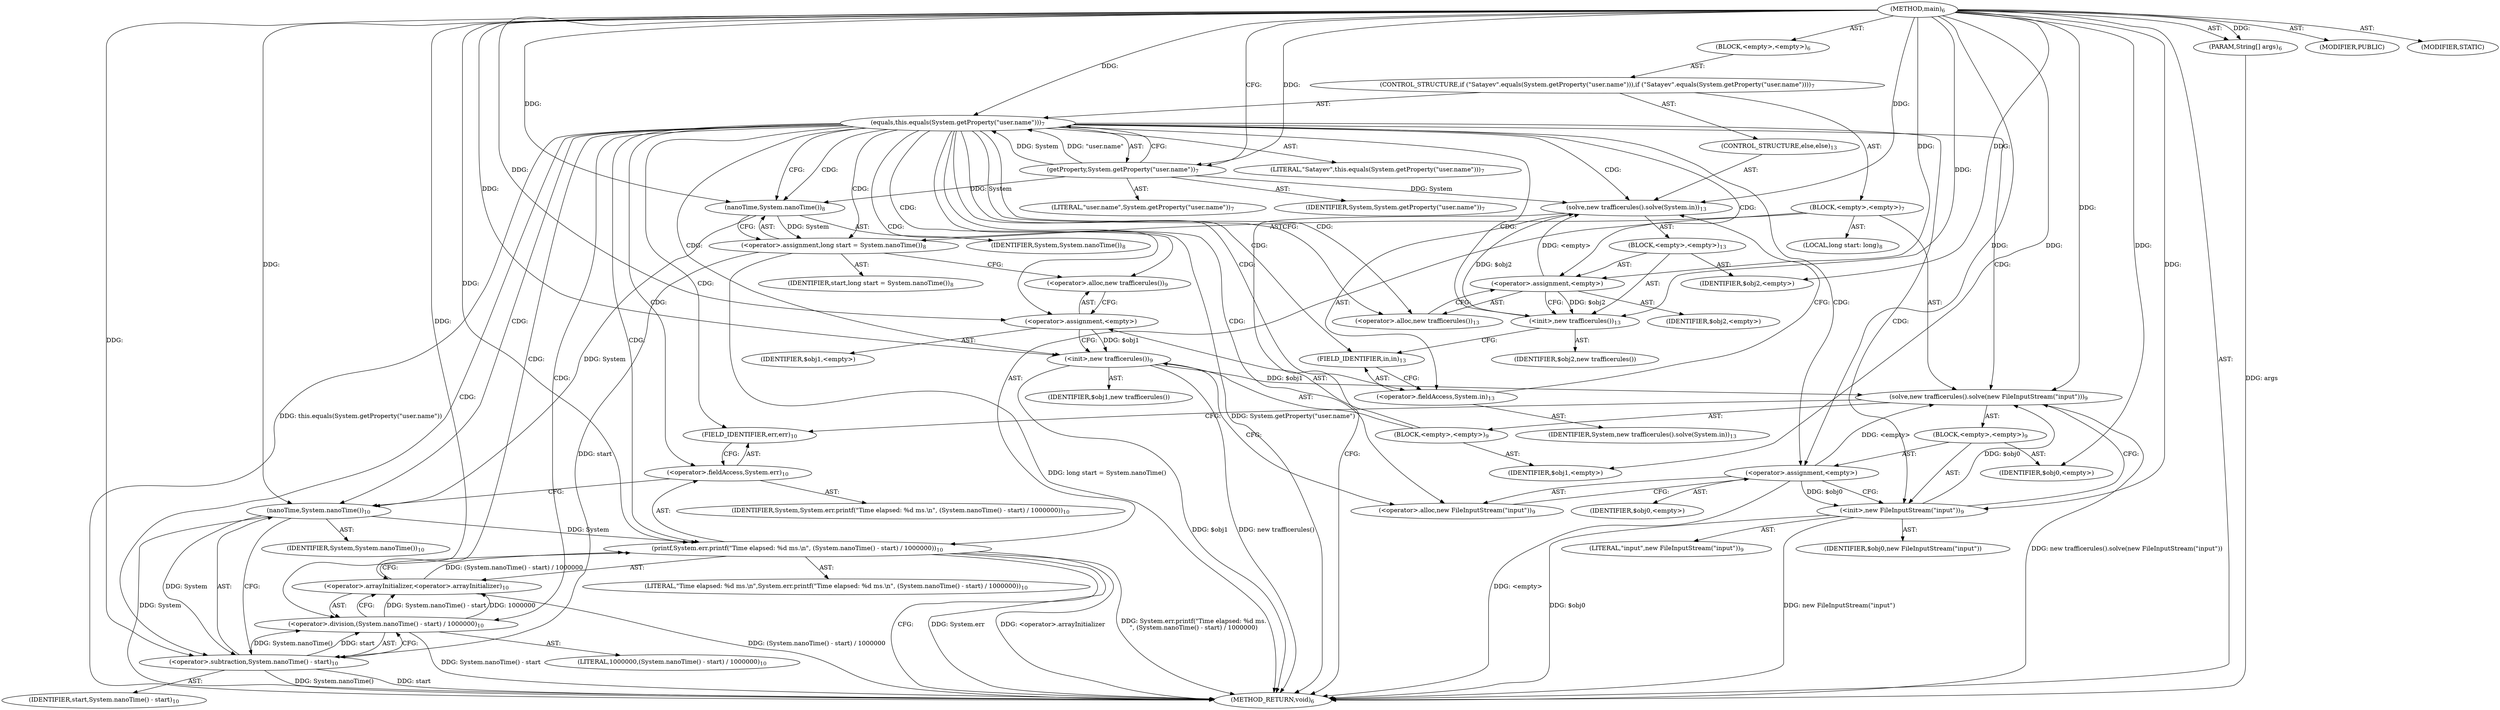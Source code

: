 digraph "main" {  
"20" [label = <(METHOD,main)<SUB>6</SUB>> ]
"21" [label = <(PARAM,String[] args)<SUB>6</SUB>> ]
"22" [label = <(BLOCK,&lt;empty&gt;,&lt;empty&gt;)<SUB>6</SUB>> ]
"23" [label = <(CONTROL_STRUCTURE,if (&quot;Satayev&quot;.equals(System.getProperty(&quot;user.name&quot;))),if (&quot;Satayev&quot;.equals(System.getProperty(&quot;user.name&quot;))))<SUB>7</SUB>> ]
"24" [label = <(equals,this.equals(System.getProperty(&quot;user.name&quot;)))<SUB>7</SUB>> ]
"25" [label = <(LITERAL,&quot;Satayev&quot;,this.equals(System.getProperty(&quot;user.name&quot;)))<SUB>7</SUB>> ]
"26" [label = <(getProperty,System.getProperty(&quot;user.name&quot;))<SUB>7</SUB>> ]
"27" [label = <(IDENTIFIER,System,System.getProperty(&quot;user.name&quot;))<SUB>7</SUB>> ]
"28" [label = <(LITERAL,&quot;user.name&quot;,System.getProperty(&quot;user.name&quot;))<SUB>7</SUB>> ]
"29" [label = <(BLOCK,&lt;empty&gt;,&lt;empty&gt;)<SUB>7</SUB>> ]
"30" [label = <(LOCAL,long start: long)<SUB>8</SUB>> ]
"31" [label = <(&lt;operator&gt;.assignment,long start = System.nanoTime())<SUB>8</SUB>> ]
"32" [label = <(IDENTIFIER,start,long start = System.nanoTime())<SUB>8</SUB>> ]
"33" [label = <(nanoTime,System.nanoTime())<SUB>8</SUB>> ]
"34" [label = <(IDENTIFIER,System,System.nanoTime())<SUB>8</SUB>> ]
"35" [label = <(solve,new trafficerules().solve(new FileInputStream(&quot;input&quot;)))<SUB>9</SUB>> ]
"36" [label = <(BLOCK,&lt;empty&gt;,&lt;empty&gt;)<SUB>9</SUB>> ]
"37" [label = <(&lt;operator&gt;.assignment,&lt;empty&gt;)> ]
"38" [label = <(IDENTIFIER,$obj1,&lt;empty&gt;)> ]
"39" [label = <(&lt;operator&gt;.alloc,new trafficerules())<SUB>9</SUB>> ]
"40" [label = <(&lt;init&gt;,new trafficerules())<SUB>9</SUB>> ]
"41" [label = <(IDENTIFIER,$obj1,new trafficerules())> ]
"42" [label = <(IDENTIFIER,$obj1,&lt;empty&gt;)> ]
"43" [label = <(BLOCK,&lt;empty&gt;,&lt;empty&gt;)<SUB>9</SUB>> ]
"44" [label = <(&lt;operator&gt;.assignment,&lt;empty&gt;)> ]
"45" [label = <(IDENTIFIER,$obj0,&lt;empty&gt;)> ]
"46" [label = <(&lt;operator&gt;.alloc,new FileInputStream(&quot;input&quot;))<SUB>9</SUB>> ]
"47" [label = <(&lt;init&gt;,new FileInputStream(&quot;input&quot;))<SUB>9</SUB>> ]
"48" [label = <(IDENTIFIER,$obj0,new FileInputStream(&quot;input&quot;))> ]
"49" [label = <(LITERAL,&quot;input&quot;,new FileInputStream(&quot;input&quot;))<SUB>9</SUB>> ]
"50" [label = <(IDENTIFIER,$obj0,&lt;empty&gt;)> ]
"51" [label = <(printf,System.err.printf(&quot;Time elapsed: %d ms.\n&quot;, (System.nanoTime() - start) / 1000000))<SUB>10</SUB>> ]
"52" [label = <(&lt;operator&gt;.fieldAccess,System.err)<SUB>10</SUB>> ]
"53" [label = <(IDENTIFIER,System,System.err.printf(&quot;Time elapsed: %d ms.\n&quot;, (System.nanoTime() - start) / 1000000))<SUB>10</SUB>> ]
"54" [label = <(FIELD_IDENTIFIER,err,err)<SUB>10</SUB>> ]
"55" [label = <(LITERAL,&quot;Time elapsed: %d ms.\n&quot;,System.err.printf(&quot;Time elapsed: %d ms.\n&quot;, (System.nanoTime() - start) / 1000000))<SUB>10</SUB>> ]
"56" [label = <(&lt;operator&gt;.arrayInitializer,&lt;operator&gt;.arrayInitializer)<SUB>10</SUB>> ]
"57" [label = <(&lt;operator&gt;.division,(System.nanoTime() - start) / 1000000)<SUB>10</SUB>> ]
"58" [label = <(&lt;operator&gt;.subtraction,System.nanoTime() - start)<SUB>10</SUB>> ]
"59" [label = <(nanoTime,System.nanoTime())<SUB>10</SUB>> ]
"60" [label = <(IDENTIFIER,System,System.nanoTime())<SUB>10</SUB>> ]
"61" [label = <(IDENTIFIER,start,System.nanoTime() - start)<SUB>10</SUB>> ]
"62" [label = <(LITERAL,1000000,(System.nanoTime() - start) / 1000000)<SUB>10</SUB>> ]
"63" [label = <(CONTROL_STRUCTURE,else,else)<SUB>13</SUB>> ]
"64" [label = <(solve,new trafficerules().solve(System.in))<SUB>13</SUB>> ]
"65" [label = <(BLOCK,&lt;empty&gt;,&lt;empty&gt;)<SUB>13</SUB>> ]
"66" [label = <(&lt;operator&gt;.assignment,&lt;empty&gt;)> ]
"67" [label = <(IDENTIFIER,$obj2,&lt;empty&gt;)> ]
"68" [label = <(&lt;operator&gt;.alloc,new trafficerules())<SUB>13</SUB>> ]
"69" [label = <(&lt;init&gt;,new trafficerules())<SUB>13</SUB>> ]
"70" [label = <(IDENTIFIER,$obj2,new trafficerules())> ]
"71" [label = <(IDENTIFIER,$obj2,&lt;empty&gt;)> ]
"72" [label = <(&lt;operator&gt;.fieldAccess,System.in)<SUB>13</SUB>> ]
"73" [label = <(IDENTIFIER,System,new trafficerules().solve(System.in))<SUB>13</SUB>> ]
"74" [label = <(FIELD_IDENTIFIER,in,in)<SUB>13</SUB>> ]
"75" [label = <(MODIFIER,PUBLIC)> ]
"76" [label = <(MODIFIER,STATIC)> ]
"77" [label = <(METHOD_RETURN,void)<SUB>6</SUB>> ]
  "20" -> "21"  [ label = "AST: "] 
  "20" -> "22"  [ label = "AST: "] 
  "20" -> "75"  [ label = "AST: "] 
  "20" -> "76"  [ label = "AST: "] 
  "20" -> "77"  [ label = "AST: "] 
  "22" -> "23"  [ label = "AST: "] 
  "23" -> "24"  [ label = "AST: "] 
  "23" -> "29"  [ label = "AST: "] 
  "23" -> "63"  [ label = "AST: "] 
  "24" -> "25"  [ label = "AST: "] 
  "24" -> "26"  [ label = "AST: "] 
  "26" -> "27"  [ label = "AST: "] 
  "26" -> "28"  [ label = "AST: "] 
  "29" -> "30"  [ label = "AST: "] 
  "29" -> "31"  [ label = "AST: "] 
  "29" -> "35"  [ label = "AST: "] 
  "29" -> "51"  [ label = "AST: "] 
  "31" -> "32"  [ label = "AST: "] 
  "31" -> "33"  [ label = "AST: "] 
  "33" -> "34"  [ label = "AST: "] 
  "35" -> "36"  [ label = "AST: "] 
  "35" -> "43"  [ label = "AST: "] 
  "36" -> "37"  [ label = "AST: "] 
  "36" -> "40"  [ label = "AST: "] 
  "36" -> "42"  [ label = "AST: "] 
  "37" -> "38"  [ label = "AST: "] 
  "37" -> "39"  [ label = "AST: "] 
  "40" -> "41"  [ label = "AST: "] 
  "43" -> "44"  [ label = "AST: "] 
  "43" -> "47"  [ label = "AST: "] 
  "43" -> "50"  [ label = "AST: "] 
  "44" -> "45"  [ label = "AST: "] 
  "44" -> "46"  [ label = "AST: "] 
  "47" -> "48"  [ label = "AST: "] 
  "47" -> "49"  [ label = "AST: "] 
  "51" -> "52"  [ label = "AST: "] 
  "51" -> "55"  [ label = "AST: "] 
  "51" -> "56"  [ label = "AST: "] 
  "52" -> "53"  [ label = "AST: "] 
  "52" -> "54"  [ label = "AST: "] 
  "56" -> "57"  [ label = "AST: "] 
  "57" -> "58"  [ label = "AST: "] 
  "57" -> "62"  [ label = "AST: "] 
  "58" -> "59"  [ label = "AST: "] 
  "58" -> "61"  [ label = "AST: "] 
  "59" -> "60"  [ label = "AST: "] 
  "63" -> "64"  [ label = "AST: "] 
  "64" -> "65"  [ label = "AST: "] 
  "64" -> "72"  [ label = "AST: "] 
  "65" -> "66"  [ label = "AST: "] 
  "65" -> "69"  [ label = "AST: "] 
  "65" -> "71"  [ label = "AST: "] 
  "66" -> "67"  [ label = "AST: "] 
  "66" -> "68"  [ label = "AST: "] 
  "69" -> "70"  [ label = "AST: "] 
  "72" -> "73"  [ label = "AST: "] 
  "72" -> "74"  [ label = "AST: "] 
  "24" -> "33"  [ label = "CFG: "] 
  "24" -> "68"  [ label = "CFG: "] 
  "26" -> "24"  [ label = "CFG: "] 
  "31" -> "39"  [ label = "CFG: "] 
  "35" -> "54"  [ label = "CFG: "] 
  "51" -> "77"  [ label = "CFG: "] 
  "64" -> "77"  [ label = "CFG: "] 
  "33" -> "31"  [ label = "CFG: "] 
  "52" -> "59"  [ label = "CFG: "] 
  "56" -> "51"  [ label = "CFG: "] 
  "72" -> "64"  [ label = "CFG: "] 
  "37" -> "40"  [ label = "CFG: "] 
  "40" -> "46"  [ label = "CFG: "] 
  "44" -> "47"  [ label = "CFG: "] 
  "47" -> "35"  [ label = "CFG: "] 
  "54" -> "52"  [ label = "CFG: "] 
  "57" -> "56"  [ label = "CFG: "] 
  "66" -> "69"  [ label = "CFG: "] 
  "69" -> "74"  [ label = "CFG: "] 
  "74" -> "72"  [ label = "CFG: "] 
  "39" -> "37"  [ label = "CFG: "] 
  "46" -> "44"  [ label = "CFG: "] 
  "58" -> "57"  [ label = "CFG: "] 
  "68" -> "66"  [ label = "CFG: "] 
  "59" -> "58"  [ label = "CFG: "] 
  "20" -> "26"  [ label = "CFG: "] 
  "21" -> "77"  [ label = "DDG: args"] 
  "24" -> "77"  [ label = "DDG: System.getProperty(&quot;user.name&quot;)"] 
  "24" -> "77"  [ label = "DDG: this.equals(System.getProperty(&quot;user.name&quot;))"] 
  "31" -> "77"  [ label = "DDG: long start = System.nanoTime()"] 
  "40" -> "77"  [ label = "DDG: $obj1"] 
  "40" -> "77"  [ label = "DDG: new trafficerules()"] 
  "44" -> "77"  [ label = "DDG: &lt;empty&gt;"] 
  "47" -> "77"  [ label = "DDG: $obj0"] 
  "47" -> "77"  [ label = "DDG: new FileInputStream(&quot;input&quot;)"] 
  "35" -> "77"  [ label = "DDG: new trafficerules().solve(new FileInputStream(&quot;input&quot;))"] 
  "51" -> "77"  [ label = "DDG: System.err"] 
  "59" -> "77"  [ label = "DDG: System"] 
  "58" -> "77"  [ label = "DDG: System.nanoTime()"] 
  "58" -> "77"  [ label = "DDG: start"] 
  "57" -> "77"  [ label = "DDG: System.nanoTime() - start"] 
  "56" -> "77"  [ label = "DDG: (System.nanoTime() - start) / 1000000"] 
  "51" -> "77"  [ label = "DDG: &lt;operator&gt;.arrayInitializer"] 
  "51" -> "77"  [ label = "DDG: System.err.printf(&quot;Time elapsed: %d ms.\n&quot;, (System.nanoTime() - start) / 1000000)"] 
  "20" -> "21"  [ label = "DDG: "] 
  "20" -> "24"  [ label = "DDG: "] 
  "26" -> "24"  [ label = "DDG: System"] 
  "26" -> "24"  [ label = "DDG: &quot;user.name&quot;"] 
  "33" -> "31"  [ label = "DDG: System"] 
  "20" -> "26"  [ label = "DDG: "] 
  "44" -> "35"  [ label = "DDG: &lt;empty&gt;"] 
  "40" -> "35"  [ label = "DDG: $obj1"] 
  "20" -> "35"  [ label = "DDG: "] 
  "47" -> "35"  [ label = "DDG: $obj0"] 
  "59" -> "51"  [ label = "DDG: System"] 
  "20" -> "51"  [ label = "DDG: "] 
  "56" -> "51"  [ label = "DDG: (System.nanoTime() - start) / 1000000"] 
  "66" -> "64"  [ label = "DDG: &lt;empty&gt;"] 
  "69" -> "64"  [ label = "DDG: $obj2"] 
  "20" -> "64"  [ label = "DDG: "] 
  "26" -> "64"  [ label = "DDG: System"] 
  "26" -> "33"  [ label = "DDG: System"] 
  "20" -> "33"  [ label = "DDG: "] 
  "20" -> "37"  [ label = "DDG: "] 
  "20" -> "42"  [ label = "DDG: "] 
  "20" -> "44"  [ label = "DDG: "] 
  "20" -> "50"  [ label = "DDG: "] 
  "57" -> "56"  [ label = "DDG: System.nanoTime() - start"] 
  "57" -> "56"  [ label = "DDG: 1000000"] 
  "20" -> "66"  [ label = "DDG: "] 
  "20" -> "71"  [ label = "DDG: "] 
  "37" -> "40"  [ label = "DDG: $obj1"] 
  "20" -> "40"  [ label = "DDG: "] 
  "44" -> "47"  [ label = "DDG: $obj0"] 
  "20" -> "47"  [ label = "DDG: "] 
  "58" -> "57"  [ label = "DDG: System.nanoTime()"] 
  "58" -> "57"  [ label = "DDG: start"] 
  "20" -> "57"  [ label = "DDG: "] 
  "66" -> "69"  [ label = "DDG: $obj2"] 
  "20" -> "69"  [ label = "DDG: "] 
  "59" -> "58"  [ label = "DDG: System"] 
  "31" -> "58"  [ label = "DDG: start"] 
  "20" -> "58"  [ label = "DDG: "] 
  "33" -> "59"  [ label = "DDG: System"] 
  "20" -> "59"  [ label = "DDG: "] 
  "24" -> "47"  [ label = "CDG: "] 
  "24" -> "58"  [ label = "CDG: "] 
  "24" -> "68"  [ label = "CDG: "] 
  "24" -> "33"  [ label = "CDG: "] 
  "24" -> "64"  [ label = "CDG: "] 
  "24" -> "51"  [ label = "CDG: "] 
  "24" -> "57"  [ label = "CDG: "] 
  "24" -> "66"  [ label = "CDG: "] 
  "24" -> "52"  [ label = "CDG: "] 
  "24" -> "37"  [ label = "CDG: "] 
  "24" -> "46"  [ label = "CDG: "] 
  "24" -> "72"  [ label = "CDG: "] 
  "24" -> "56"  [ label = "CDG: "] 
  "24" -> "69"  [ label = "CDG: "] 
  "24" -> "74"  [ label = "CDG: "] 
  "24" -> "40"  [ label = "CDG: "] 
  "24" -> "59"  [ label = "CDG: "] 
  "24" -> "44"  [ label = "CDG: "] 
  "24" -> "35"  [ label = "CDG: "] 
  "24" -> "54"  [ label = "CDG: "] 
  "24" -> "39"  [ label = "CDG: "] 
  "24" -> "31"  [ label = "CDG: "] 
}
